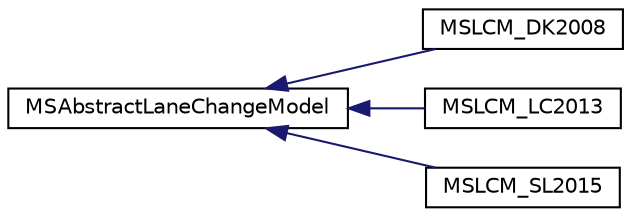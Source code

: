 digraph "Graphical Class Hierarchy"
{
  edge [fontname="Helvetica",fontsize="10",labelfontname="Helvetica",labelfontsize="10"];
  node [fontname="Helvetica",fontsize="10",shape=record];
  rankdir="LR";
  Node0 [label="MSAbstractLaneChangeModel",height=0.2,width=0.4,color="black", fillcolor="white", style="filled",URL="$db/d0d/class_m_s_abstract_lane_change_model.html",tooltip="Interface for lane-change models. "];
  Node0 -> Node1 [dir="back",color="midnightblue",fontsize="10",style="solid",fontname="Helvetica"];
  Node1 [label="MSLCM_DK2008",height=0.2,width=0.4,color="black", fillcolor="white", style="filled",URL="$d7/daf/class_m_s_l_c_m___d_k2008.html",tooltip="A lane change model developed by D. Krajzewicz between 2004 and 2010. "];
  Node0 -> Node2 [dir="back",color="midnightblue",fontsize="10",style="solid",fontname="Helvetica"];
  Node2 [label="MSLCM_LC2013",height=0.2,width=0.4,color="black", fillcolor="white", style="filled",URL="$de/ddc/class_m_s_l_c_m___l_c2013.html",tooltip="A lane change model developed by D. Krajzewicz, J. Erdmann et al. between 2004 and 2013..."];
  Node0 -> Node3 [dir="back",color="midnightblue",fontsize="10",style="solid",fontname="Helvetica"];
  Node3 [label="MSLCM_SL2015",height=0.2,width=0.4,color="black", fillcolor="white", style="filled",URL="$dd/d9d/class_m_s_l_c_m___s_l2015.html",tooltip="A lane change model developed by J. Erdmann. "];
}
